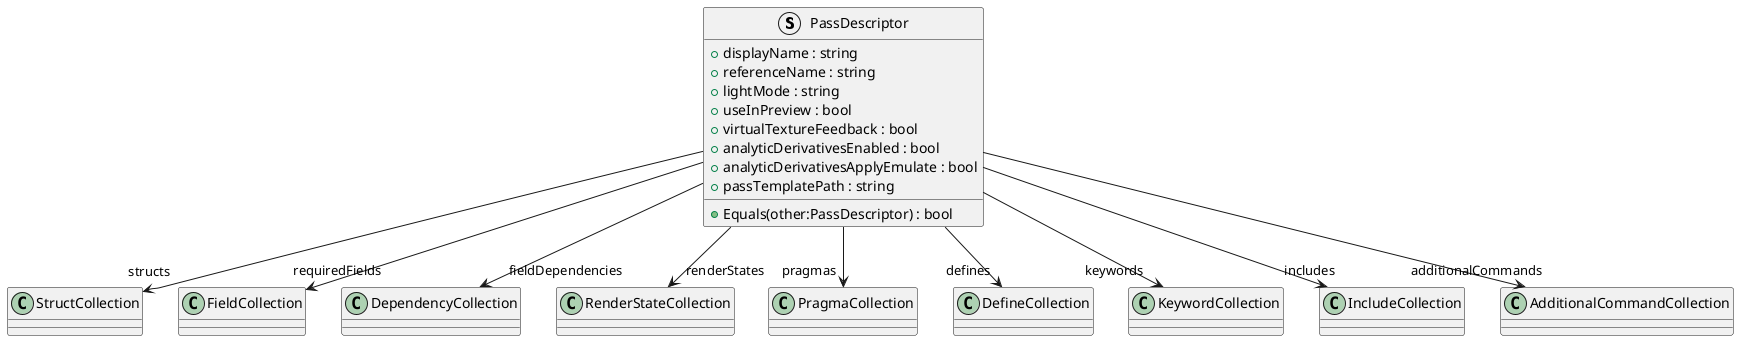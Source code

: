 @startuml
struct PassDescriptor {
    + displayName : string
    + referenceName : string
    + lightMode : string
    + useInPreview : bool
    + virtualTextureFeedback : bool
    + analyticDerivativesEnabled : bool
    + analyticDerivativesApplyEmulate : bool
    + passTemplatePath : string
    + Equals(other:PassDescriptor) : bool
}
PassDescriptor --> "structs" StructCollection
PassDescriptor --> "requiredFields" FieldCollection
PassDescriptor --> "fieldDependencies" DependencyCollection
PassDescriptor --> "renderStates" RenderStateCollection
PassDescriptor --> "pragmas" PragmaCollection
PassDescriptor --> "defines" DefineCollection
PassDescriptor --> "keywords" KeywordCollection
PassDescriptor --> "includes" IncludeCollection
PassDescriptor --> "additionalCommands" AdditionalCommandCollection
@enduml
